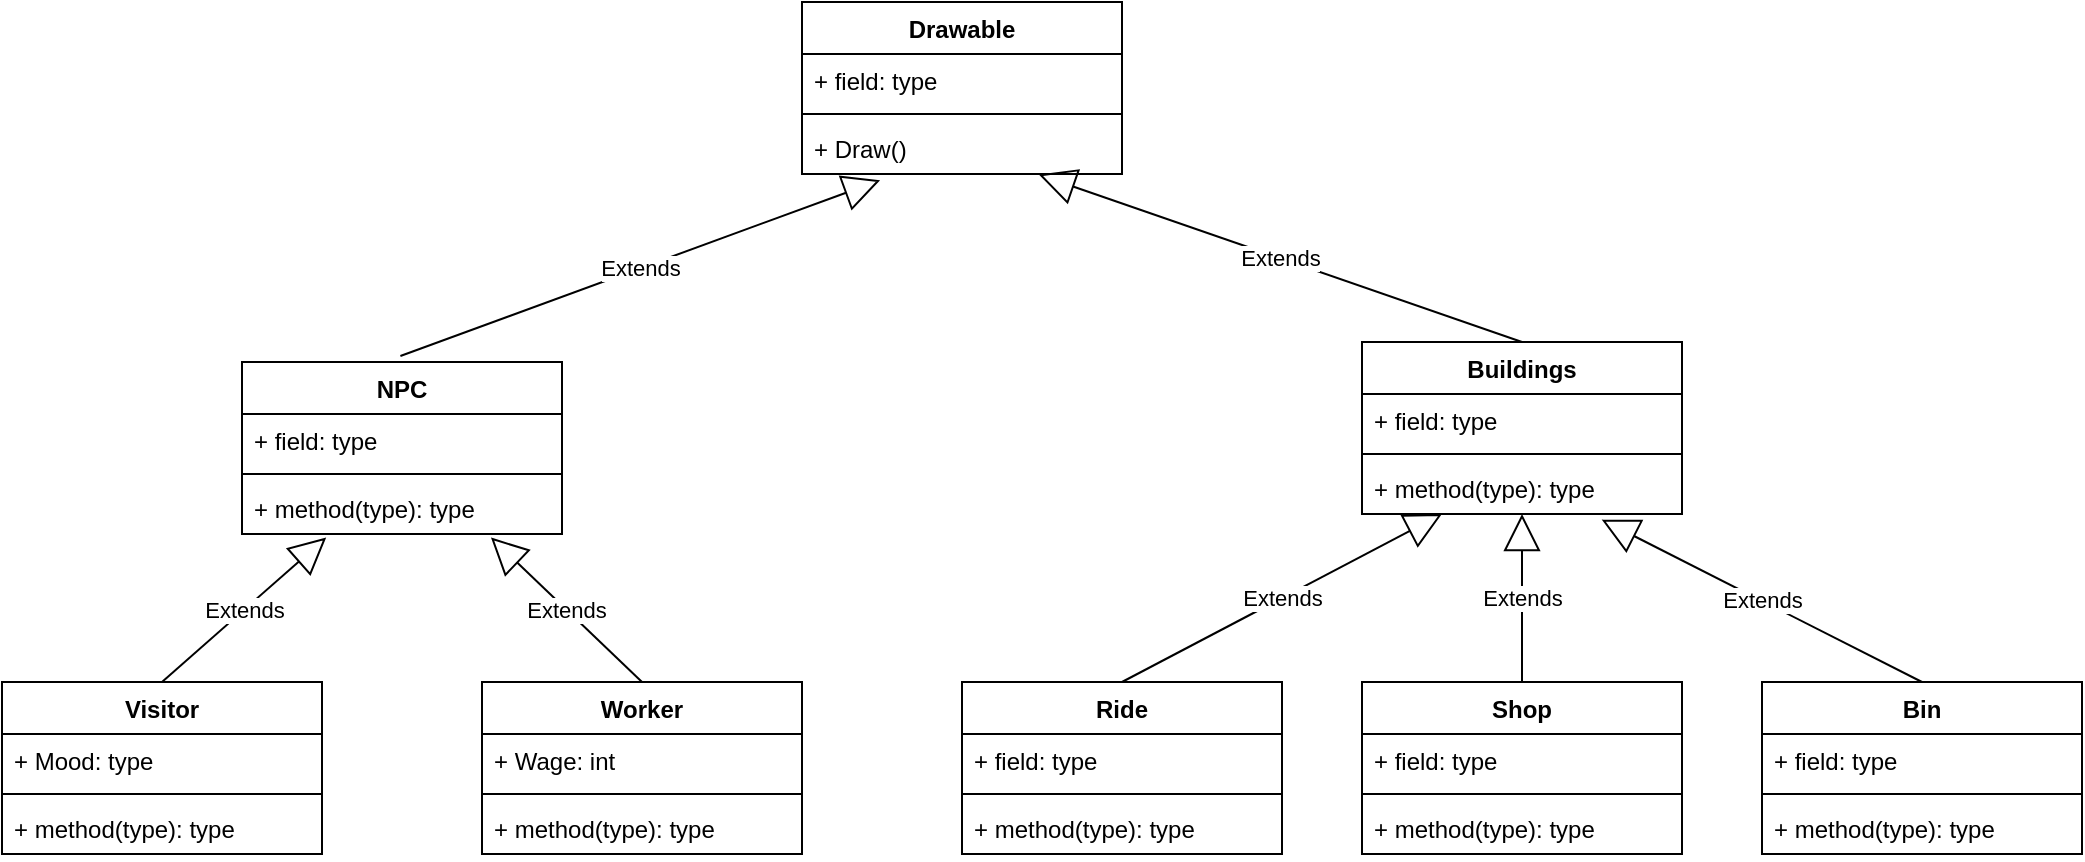 <mxfile version="14.1.8" type="device"><diagram name="Page-1" id="e7e014a7-5840-1c2e-5031-d8a46d1fe8dd"><mxGraphModel dx="1185" dy="659" grid="1" gridSize="10" guides="1" tooltips="1" connect="1" arrows="1" fold="1" page="1" pageScale="1" pageWidth="1169" pageHeight="826" background="#ffffff" math="0" shadow="0"><root><mxCell id="0"/><mxCell id="1" parent="0"/><mxCell id="phcytuKfDz-RcxJKAH1V-41" value="NPC&#xA;" style="swimlane;fontStyle=1;align=center;verticalAlign=top;childLayout=stackLayout;horizontal=1;startSize=26;horizontalStack=0;resizeParent=1;resizeParentMax=0;resizeLast=0;collapsible=1;marginBottom=0;" vertex="1" parent="1"><mxGeometry x="160" y="220" width="160" height="86" as="geometry"/></mxCell><mxCell id="phcytuKfDz-RcxJKAH1V-42" value="+ field: type" style="text;strokeColor=none;fillColor=none;align=left;verticalAlign=top;spacingLeft=4;spacingRight=4;overflow=hidden;rotatable=0;points=[[0,0.5],[1,0.5]];portConstraint=eastwest;" vertex="1" parent="phcytuKfDz-RcxJKAH1V-41"><mxGeometry y="26" width="160" height="26" as="geometry"/></mxCell><mxCell id="phcytuKfDz-RcxJKAH1V-43" value="" style="line;strokeWidth=1;fillColor=none;align=left;verticalAlign=middle;spacingTop=-1;spacingLeft=3;spacingRight=3;rotatable=0;labelPosition=right;points=[];portConstraint=eastwest;" vertex="1" parent="phcytuKfDz-RcxJKAH1V-41"><mxGeometry y="52" width="160" height="8" as="geometry"/></mxCell><mxCell id="phcytuKfDz-RcxJKAH1V-44" value="+ method(type): type" style="text;strokeColor=none;fillColor=none;align=left;verticalAlign=top;spacingLeft=4;spacingRight=4;overflow=hidden;rotatable=0;points=[[0,0.5],[1,0.5]];portConstraint=eastwest;" vertex="1" parent="phcytuKfDz-RcxJKAH1V-41"><mxGeometry y="60" width="160" height="26" as="geometry"/></mxCell><mxCell id="phcytuKfDz-RcxJKAH1V-49" value="Worker" style="swimlane;fontStyle=1;align=center;verticalAlign=top;childLayout=stackLayout;horizontal=1;startSize=26;horizontalStack=0;resizeParent=1;resizeParentMax=0;resizeLast=0;collapsible=1;marginBottom=0;" vertex="1" parent="1"><mxGeometry x="280" y="380" width="160" height="86" as="geometry"/></mxCell><mxCell id="phcytuKfDz-RcxJKAH1V-50" value="+ Wage: int" style="text;strokeColor=none;fillColor=none;align=left;verticalAlign=top;spacingLeft=4;spacingRight=4;overflow=hidden;rotatable=0;points=[[0,0.5],[1,0.5]];portConstraint=eastwest;" vertex="1" parent="phcytuKfDz-RcxJKAH1V-49"><mxGeometry y="26" width="160" height="26" as="geometry"/></mxCell><mxCell id="phcytuKfDz-RcxJKAH1V-51" value="" style="line;strokeWidth=1;fillColor=none;align=left;verticalAlign=middle;spacingTop=-1;spacingLeft=3;spacingRight=3;rotatable=0;labelPosition=right;points=[];portConstraint=eastwest;" vertex="1" parent="phcytuKfDz-RcxJKAH1V-49"><mxGeometry y="52" width="160" height="8" as="geometry"/></mxCell><mxCell id="phcytuKfDz-RcxJKAH1V-52" value="+ method(type): type" style="text;strokeColor=none;fillColor=none;align=left;verticalAlign=top;spacingLeft=4;spacingRight=4;overflow=hidden;rotatable=0;points=[[0,0.5],[1,0.5]];portConstraint=eastwest;" vertex="1" parent="phcytuKfDz-RcxJKAH1V-49"><mxGeometry y="60" width="160" height="26" as="geometry"/></mxCell><mxCell id="phcytuKfDz-RcxJKAH1V-57" value="Visitor" style="swimlane;fontStyle=1;align=center;verticalAlign=top;childLayout=stackLayout;horizontal=1;startSize=26;horizontalStack=0;resizeParent=1;resizeParentMax=0;resizeLast=0;collapsible=1;marginBottom=0;" vertex="1" parent="1"><mxGeometry x="40" y="380" width="160" height="86" as="geometry"/></mxCell><mxCell id="phcytuKfDz-RcxJKAH1V-58" value="+ Mood: type" style="text;strokeColor=none;fillColor=none;align=left;verticalAlign=top;spacingLeft=4;spacingRight=4;overflow=hidden;rotatable=0;points=[[0,0.5],[1,0.5]];portConstraint=eastwest;" vertex="1" parent="phcytuKfDz-RcxJKAH1V-57"><mxGeometry y="26" width="160" height="26" as="geometry"/></mxCell><mxCell id="phcytuKfDz-RcxJKAH1V-59" value="" style="line;strokeWidth=1;fillColor=none;align=left;verticalAlign=middle;spacingTop=-1;spacingLeft=3;spacingRight=3;rotatable=0;labelPosition=right;points=[];portConstraint=eastwest;" vertex="1" parent="phcytuKfDz-RcxJKAH1V-57"><mxGeometry y="52" width="160" height="8" as="geometry"/></mxCell><mxCell id="phcytuKfDz-RcxJKAH1V-60" value="+ method(type): type" style="text;strokeColor=none;fillColor=none;align=left;verticalAlign=top;spacingLeft=4;spacingRight=4;overflow=hidden;rotatable=0;points=[[0,0.5],[1,0.5]];portConstraint=eastwest;" vertex="1" parent="phcytuKfDz-RcxJKAH1V-57"><mxGeometry y="60" width="160" height="26" as="geometry"/></mxCell><mxCell id="phcytuKfDz-RcxJKAH1V-68" value="Extends" style="endArrow=block;endSize=16;endFill=0;html=1;exitX=0.5;exitY=0;exitDx=0;exitDy=0;entryX=0.263;entryY=1.068;entryDx=0;entryDy=0;entryPerimeter=0;" edge="1" parent="1" source="phcytuKfDz-RcxJKAH1V-57" target="phcytuKfDz-RcxJKAH1V-44"><mxGeometry width="160" relative="1" as="geometry"><mxPoint x="300" y="390" as="sourcePoint"/><mxPoint x="460" y="390" as="targetPoint"/></mxGeometry></mxCell><mxCell id="phcytuKfDz-RcxJKAH1V-69" value="Extends" style="endArrow=block;endSize=16;endFill=0;html=1;entryX=0.778;entryY=1.068;entryDx=0;entryDy=0;entryPerimeter=0;exitX=0.5;exitY=0;exitDx=0;exitDy=0;" edge="1" parent="1" source="phcytuKfDz-RcxJKAH1V-49" target="phcytuKfDz-RcxJKAH1V-44"><mxGeometry width="160" relative="1" as="geometry"><mxPoint x="360" y="370" as="sourcePoint"/><mxPoint x="300" y="330" as="targetPoint"/></mxGeometry></mxCell><mxCell id="phcytuKfDz-RcxJKAH1V-70" value="Drawable" style="swimlane;fontStyle=1;align=center;verticalAlign=top;childLayout=stackLayout;horizontal=1;startSize=26;horizontalStack=0;resizeParent=1;resizeParentMax=0;resizeLast=0;collapsible=1;marginBottom=0;" vertex="1" parent="1"><mxGeometry x="440" y="40" width="160" height="86" as="geometry"/></mxCell><mxCell id="phcytuKfDz-RcxJKAH1V-71" value="+ field: type" style="text;strokeColor=none;fillColor=none;align=left;verticalAlign=top;spacingLeft=4;spacingRight=4;overflow=hidden;rotatable=0;points=[[0,0.5],[1,0.5]];portConstraint=eastwest;" vertex="1" parent="phcytuKfDz-RcxJKAH1V-70"><mxGeometry y="26" width="160" height="26" as="geometry"/></mxCell><mxCell id="phcytuKfDz-RcxJKAH1V-72" value="" style="line;strokeWidth=1;fillColor=none;align=left;verticalAlign=middle;spacingTop=-1;spacingLeft=3;spacingRight=3;rotatable=0;labelPosition=right;points=[];portConstraint=eastwest;" vertex="1" parent="phcytuKfDz-RcxJKAH1V-70"><mxGeometry y="52" width="160" height="8" as="geometry"/></mxCell><mxCell id="phcytuKfDz-RcxJKAH1V-73" value="+ Draw()" style="text;strokeColor=none;fillColor=none;align=left;verticalAlign=top;spacingLeft=4;spacingRight=4;overflow=hidden;rotatable=0;points=[[0,0.5],[1,0.5]];portConstraint=eastwest;" vertex="1" parent="phcytuKfDz-RcxJKAH1V-70"><mxGeometry y="60" width="160" height="26" as="geometry"/></mxCell><mxCell id="phcytuKfDz-RcxJKAH1V-74" value="Extends" style="endArrow=block;endSize=16;endFill=0;html=1;entryX=0.244;entryY=1.121;entryDx=0;entryDy=0;exitX=0.495;exitY=-0.035;exitDx=0;exitDy=0;exitPerimeter=0;entryPerimeter=0;" edge="1" parent="1" source="phcytuKfDz-RcxJKAH1V-41" target="phcytuKfDz-RcxJKAH1V-73"><mxGeometry width="160" relative="1" as="geometry"><mxPoint x="360" y="172.23" as="sourcePoint"/><mxPoint x="284.48" y="99.998" as="targetPoint"/></mxGeometry></mxCell><mxCell id="phcytuKfDz-RcxJKAH1V-75" value="Buildings" style="swimlane;fontStyle=1;align=center;verticalAlign=top;childLayout=stackLayout;horizontal=1;startSize=26;horizontalStack=0;resizeParent=1;resizeParentMax=0;resizeLast=0;collapsible=1;marginBottom=0;" vertex="1" parent="1"><mxGeometry x="720" y="210" width="160" height="86" as="geometry"/></mxCell><mxCell id="phcytuKfDz-RcxJKAH1V-76" value="+ field: type" style="text;strokeColor=none;fillColor=none;align=left;verticalAlign=top;spacingLeft=4;spacingRight=4;overflow=hidden;rotatable=0;points=[[0,0.5],[1,0.5]];portConstraint=eastwest;" vertex="1" parent="phcytuKfDz-RcxJKAH1V-75"><mxGeometry y="26" width="160" height="26" as="geometry"/></mxCell><mxCell id="phcytuKfDz-RcxJKAH1V-77" value="" style="line;strokeWidth=1;fillColor=none;align=left;verticalAlign=middle;spacingTop=-1;spacingLeft=3;spacingRight=3;rotatable=0;labelPosition=right;points=[];portConstraint=eastwest;" vertex="1" parent="phcytuKfDz-RcxJKAH1V-75"><mxGeometry y="52" width="160" height="8" as="geometry"/></mxCell><mxCell id="phcytuKfDz-RcxJKAH1V-78" value="+ method(type): type" style="text;strokeColor=none;fillColor=none;align=left;verticalAlign=top;spacingLeft=4;spacingRight=4;overflow=hidden;rotatable=0;points=[[0,0.5],[1,0.5]];portConstraint=eastwest;" vertex="1" parent="phcytuKfDz-RcxJKAH1V-75"><mxGeometry y="60" width="160" height="26" as="geometry"/></mxCell><mxCell id="phcytuKfDz-RcxJKAH1V-79" value="Ride" style="swimlane;fontStyle=1;align=center;verticalAlign=top;childLayout=stackLayout;horizontal=1;startSize=26;horizontalStack=0;resizeParent=1;resizeParentMax=0;resizeLast=0;collapsible=1;marginBottom=0;" vertex="1" parent="1"><mxGeometry x="520" y="380" width="160" height="86" as="geometry"/></mxCell><mxCell id="phcytuKfDz-RcxJKAH1V-80" value="+ field: type" style="text;strokeColor=none;fillColor=none;align=left;verticalAlign=top;spacingLeft=4;spacingRight=4;overflow=hidden;rotatable=0;points=[[0,0.5],[1,0.5]];portConstraint=eastwest;" vertex="1" parent="phcytuKfDz-RcxJKAH1V-79"><mxGeometry y="26" width="160" height="26" as="geometry"/></mxCell><mxCell id="phcytuKfDz-RcxJKAH1V-81" value="" style="line;strokeWidth=1;fillColor=none;align=left;verticalAlign=middle;spacingTop=-1;spacingLeft=3;spacingRight=3;rotatable=0;labelPosition=right;points=[];portConstraint=eastwest;" vertex="1" parent="phcytuKfDz-RcxJKAH1V-79"><mxGeometry y="52" width="160" height="8" as="geometry"/></mxCell><mxCell id="phcytuKfDz-RcxJKAH1V-82" value="+ method(type): type" style="text;strokeColor=none;fillColor=none;align=left;verticalAlign=top;spacingLeft=4;spacingRight=4;overflow=hidden;rotatable=0;points=[[0,0.5],[1,0.5]];portConstraint=eastwest;" vertex="1" parent="phcytuKfDz-RcxJKAH1V-79"><mxGeometry y="60" width="160" height="26" as="geometry"/></mxCell><mxCell id="phcytuKfDz-RcxJKAH1V-83" value="Shop" style="swimlane;fontStyle=1;align=center;verticalAlign=top;childLayout=stackLayout;horizontal=1;startSize=26;horizontalStack=0;resizeParent=1;resizeParentMax=0;resizeLast=0;collapsible=1;marginBottom=0;" vertex="1" parent="1"><mxGeometry x="720" y="380" width="160" height="86" as="geometry"/></mxCell><mxCell id="phcytuKfDz-RcxJKAH1V-84" value="+ field: type" style="text;strokeColor=none;fillColor=none;align=left;verticalAlign=top;spacingLeft=4;spacingRight=4;overflow=hidden;rotatable=0;points=[[0,0.5],[1,0.5]];portConstraint=eastwest;" vertex="1" parent="phcytuKfDz-RcxJKAH1V-83"><mxGeometry y="26" width="160" height="26" as="geometry"/></mxCell><mxCell id="phcytuKfDz-RcxJKAH1V-85" value="" style="line;strokeWidth=1;fillColor=none;align=left;verticalAlign=middle;spacingTop=-1;spacingLeft=3;spacingRight=3;rotatable=0;labelPosition=right;points=[];portConstraint=eastwest;" vertex="1" parent="phcytuKfDz-RcxJKAH1V-83"><mxGeometry y="52" width="160" height="8" as="geometry"/></mxCell><mxCell id="phcytuKfDz-RcxJKAH1V-86" value="+ method(type): type" style="text;strokeColor=none;fillColor=none;align=left;verticalAlign=top;spacingLeft=4;spacingRight=4;overflow=hidden;rotatable=0;points=[[0,0.5],[1,0.5]];portConstraint=eastwest;" vertex="1" parent="phcytuKfDz-RcxJKAH1V-83"><mxGeometry y="60" width="160" height="26" as="geometry"/></mxCell><mxCell id="phcytuKfDz-RcxJKAH1V-87" value="Bin" style="swimlane;fontStyle=1;align=center;verticalAlign=top;childLayout=stackLayout;horizontal=1;startSize=26;horizontalStack=0;resizeParent=1;resizeParentMax=0;resizeLast=0;collapsible=1;marginBottom=0;" vertex="1" parent="1"><mxGeometry x="920" y="380" width="160" height="86" as="geometry"/></mxCell><mxCell id="phcytuKfDz-RcxJKAH1V-88" value="+ field: type" style="text;strokeColor=none;fillColor=none;align=left;verticalAlign=top;spacingLeft=4;spacingRight=4;overflow=hidden;rotatable=0;points=[[0,0.5],[1,0.5]];portConstraint=eastwest;" vertex="1" parent="phcytuKfDz-RcxJKAH1V-87"><mxGeometry y="26" width="160" height="26" as="geometry"/></mxCell><mxCell id="phcytuKfDz-RcxJKAH1V-89" value="" style="line;strokeWidth=1;fillColor=none;align=left;verticalAlign=middle;spacingTop=-1;spacingLeft=3;spacingRight=3;rotatable=0;labelPosition=right;points=[];portConstraint=eastwest;" vertex="1" parent="phcytuKfDz-RcxJKAH1V-87"><mxGeometry y="52" width="160" height="8" as="geometry"/></mxCell><mxCell id="phcytuKfDz-RcxJKAH1V-90" value="+ method(type): type" style="text;strokeColor=none;fillColor=none;align=left;verticalAlign=top;spacingLeft=4;spacingRight=4;overflow=hidden;rotatable=0;points=[[0,0.5],[1,0.5]];portConstraint=eastwest;" vertex="1" parent="phcytuKfDz-RcxJKAH1V-87"><mxGeometry y="60" width="160" height="26" as="geometry"/></mxCell><mxCell id="phcytuKfDz-RcxJKAH1V-91" value="Extends" style="endArrow=block;endSize=16;endFill=0;html=1;entryX=0.25;entryY=1;entryDx=0;entryDy=0;exitX=0.5;exitY=0;exitDx=0;exitDy=0;" edge="1" parent="1" source="phcytuKfDz-RcxJKAH1V-79" target="phcytuKfDz-RcxJKAH1V-75"><mxGeometry width="160" relative="1" as="geometry"><mxPoint x="637.76" y="332.23" as="sourcePoint"/><mxPoint x="562.24" y="259.998" as="targetPoint"/></mxGeometry></mxCell><mxCell id="phcytuKfDz-RcxJKAH1V-92" value="Extends" style="endArrow=block;endSize=16;endFill=0;html=1;entryX=0.5;entryY=1;entryDx=0;entryDy=0;exitX=0.5;exitY=0;exitDx=0;exitDy=0;" edge="1" parent="1" source="phcytuKfDz-RcxJKAH1V-83" target="phcytuKfDz-RcxJKAH1V-75"><mxGeometry width="160" relative="1" as="geometry"><mxPoint x="855.52" y="380" as="sourcePoint"/><mxPoint x="780" y="307.768" as="targetPoint"/></mxGeometry></mxCell><mxCell id="phcytuKfDz-RcxJKAH1V-93" value="Extends" style="endArrow=block;endSize=16;endFill=0;html=1;entryX=0.749;entryY=1.108;entryDx=0;entryDy=0;entryPerimeter=0;exitX=0.5;exitY=0;exitDx=0;exitDy=0;" edge="1" parent="1" source="phcytuKfDz-RcxJKAH1V-87" target="phcytuKfDz-RcxJKAH1V-78"><mxGeometry width="160" relative="1" as="geometry"><mxPoint x="955.52" y="368.23" as="sourcePoint"/><mxPoint x="880" y="295.998" as="targetPoint"/></mxGeometry></mxCell><mxCell id="phcytuKfDz-RcxJKAH1V-94" value="Extends" style="endArrow=block;endSize=16;endFill=0;html=1;entryX=0.74;entryY=1.011;entryDx=0;entryDy=0;exitX=0.5;exitY=0;exitDx=0;exitDy=0;entryPerimeter=0;" edge="1" parent="1" source="phcytuKfDz-RcxJKAH1V-75" target="phcytuKfDz-RcxJKAH1V-73"><mxGeometry width="160" relative="1" as="geometry"><mxPoint x="360.0" y="278.5" as="sourcePoint"/><mxPoint x="640.8" y="227.51" as="targetPoint"/></mxGeometry></mxCell></root></mxGraphModel></diagram></mxfile>